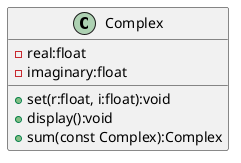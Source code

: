 @startuml Q8
class Complex
{
    - real:float
    - imaginary:float
    + set(r:float, i:float):void
    + display():void
    + sum(const Complex):Complex
}
@enduml